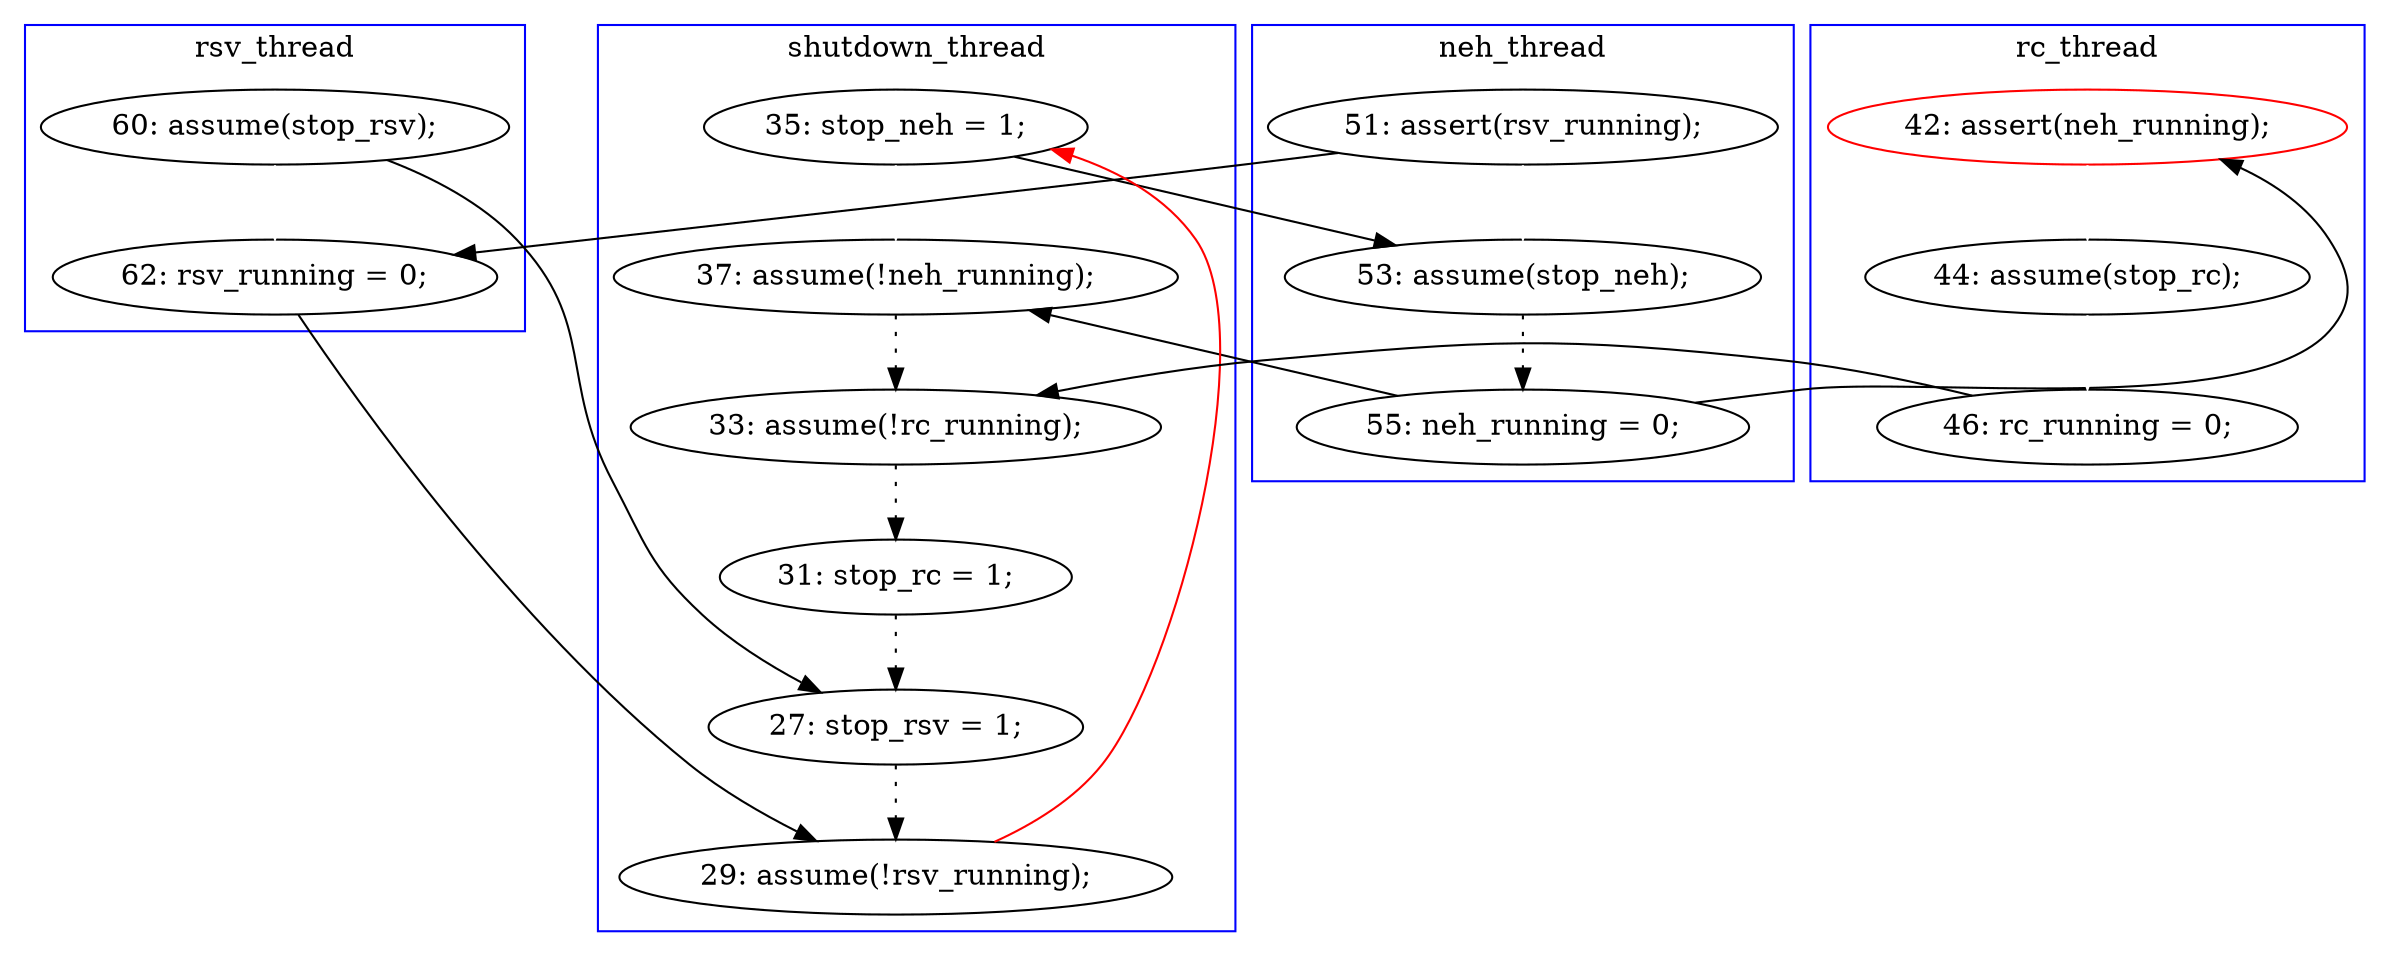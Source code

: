 digraph Counterexample {
	27 -> 28 [color = black, style = dotted]
	21 -> 28 [color = black, style = solid, constraint = false]
	10 -> 17 [color = black, style = solid, constraint = false]
	18 -> 25 [color = black, style = solid, constraint = false]
	16 -> 17 [color = white, style = solid]
	25 -> 26 [color = black, style = dotted]
	29 -> 10 [color = red, style = solid, constraint = false]
	28 -> 29 [color = black, style = dotted]
	19 -> 22 [color = white, style = solid]
	22 -> 24 [color = white, style = solid]
	17 -> 18 [color = black, style = dotted]
	21 -> 23 [color = white, style = solid]
	23 -> 29 [color = black, style = solid, constraint = false]
	26 -> 27 [color = black, style = dotted]
	18 -> 19 [color = black, style = solid, constraint = false]
	10 -> 25 [color = white, style = solid]
	16 -> 23 [color = black, style = solid, constraint = false]
	24 -> 26 [color = black, style = solid, constraint = false]
	subgraph cluster4 {
		label = rsv_thread
		color = blue
		23  [label = "62: rsv_running = 0;"]
		21  [label = "60: assume(stop_rsv);"]
	}
	subgraph cluster2 {
		label = rc_thread
		color = blue
		19  [label = "42: assert(neh_running);", color = red]
		22  [label = "44: assume(stop_rc);"]
		24  [label = "46: rc_running = 0;"]
	}
	subgraph cluster3 {
		label = neh_thread
		color = blue
		18  [label = "55: neh_running = 0;"]
		17  [label = "53: assume(stop_neh);"]
		16  [label = "51: assert(rsv_running);"]
	}
	subgraph cluster1 {
		label = shutdown_thread
		color = blue
		26  [label = "33: assume(!rc_running);"]
		10  [label = "35: stop_neh = 1;"]
		29  [label = "29: assume(!rsv_running);"]
		27  [label = "31: stop_rc = 1;"]
		28  [label = "27: stop_rsv = 1;"]
		25  [label = "37: assume(!neh_running);"]
	}
}
